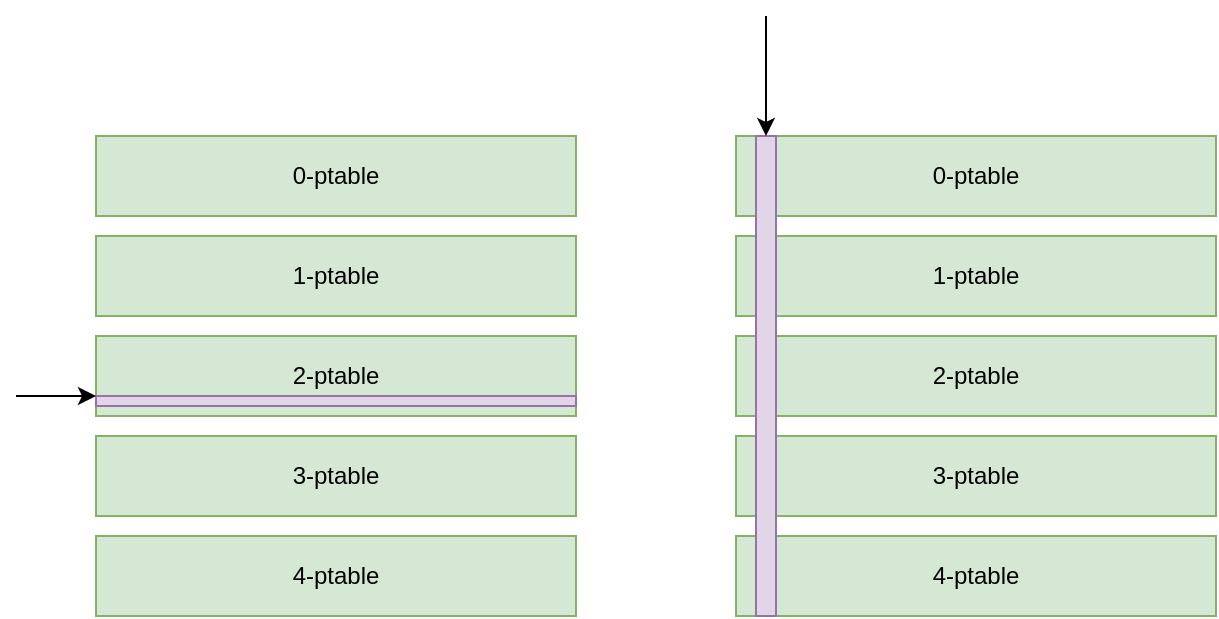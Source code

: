 <mxfile version="13.2.4" type="device"><diagram id="KrPAi-XD-JA9mC5BKDR5" name="Page-1"><mxGraphModel dx="650" dy="353" grid="1" gridSize="10" guides="1" tooltips="1" connect="1" arrows="1" fold="1" page="1" pageScale="1" pageWidth="850" pageHeight="1100" math="0" shadow="0"><root><mxCell id="0"/><mxCell id="1" parent="0"/><mxCell id="ulFalUUoZFNBD_qVAPrY-1" value="0-ptable" style="rounded=0;whiteSpace=wrap;html=1;fillColor=#d5e8d4;strokeColor=#82b366;" vertex="1" parent="1"><mxGeometry x="120" y="120" width="240" height="40" as="geometry"/></mxCell><mxCell id="ulFalUUoZFNBD_qVAPrY-2" value="1-ptable" style="rounded=0;whiteSpace=wrap;html=1;fillColor=#d5e8d4;strokeColor=#82b366;" vertex="1" parent="1"><mxGeometry x="120" y="170" width="240" height="40" as="geometry"/></mxCell><mxCell id="ulFalUUoZFNBD_qVAPrY-3" value="2-ptable" style="rounded=0;whiteSpace=wrap;html=1;fillColor=#d5e8d4;strokeColor=#82b366;" vertex="1" parent="1"><mxGeometry x="120" y="220" width="240" height="40" as="geometry"/></mxCell><mxCell id="ulFalUUoZFNBD_qVAPrY-4" value="3-ptable" style="rounded=0;whiteSpace=wrap;html=1;fillColor=#d5e8d4;strokeColor=#82b366;" vertex="1" parent="1"><mxGeometry x="120" y="270" width="240" height="40" as="geometry"/></mxCell><mxCell id="ulFalUUoZFNBD_qVAPrY-5" value="4-ptable" style="rounded=0;whiteSpace=wrap;html=1;fillColor=#d5e8d4;strokeColor=#82b366;" vertex="1" parent="1"><mxGeometry x="120" y="320" width="240" height="40" as="geometry"/></mxCell><mxCell id="ulFalUUoZFNBD_qVAPrY-6" value="" style="rounded=0;whiteSpace=wrap;html=1;fillColor=#e1d5e7;strokeColor=#9673a6;" vertex="1" parent="1"><mxGeometry x="120" y="250" width="240" height="5" as="geometry"/></mxCell><mxCell id="ulFalUUoZFNBD_qVAPrY-7" value="" style="endArrow=classic;html=1;entryX=0;entryY=0;entryDx=0;entryDy=0;" edge="1" parent="1" target="ulFalUUoZFNBD_qVAPrY-6"><mxGeometry width="50" height="50" relative="1" as="geometry"><mxPoint x="80" y="250" as="sourcePoint"/><mxPoint x="110" y="240" as="targetPoint"/></mxGeometry></mxCell><mxCell id="ulFalUUoZFNBD_qVAPrY-8" value="0-ptable" style="rounded=0;whiteSpace=wrap;html=1;fillColor=#d5e8d4;strokeColor=#82b366;" vertex="1" parent="1"><mxGeometry x="440" y="120" width="240" height="40" as="geometry"/></mxCell><mxCell id="ulFalUUoZFNBD_qVAPrY-9" value="1-ptable" style="rounded=0;whiteSpace=wrap;html=1;fillColor=#d5e8d4;strokeColor=#82b366;" vertex="1" parent="1"><mxGeometry x="440" y="170" width="240" height="40" as="geometry"/></mxCell><mxCell id="ulFalUUoZFNBD_qVAPrY-10" value="2-ptable" style="rounded=0;whiteSpace=wrap;html=1;fillColor=#d5e8d4;strokeColor=#82b366;" vertex="1" parent="1"><mxGeometry x="440" y="220" width="240" height="40" as="geometry"/></mxCell><mxCell id="ulFalUUoZFNBD_qVAPrY-11" value="3-ptable" style="rounded=0;whiteSpace=wrap;html=1;fillColor=#d5e8d4;strokeColor=#82b366;" vertex="1" parent="1"><mxGeometry x="440" y="270" width="240" height="40" as="geometry"/></mxCell><mxCell id="ulFalUUoZFNBD_qVAPrY-12" value="4-ptable" style="rounded=0;whiteSpace=wrap;html=1;fillColor=#d5e8d4;strokeColor=#82b366;" vertex="1" parent="1"><mxGeometry x="440" y="320" width="240" height="40" as="geometry"/></mxCell><mxCell id="ulFalUUoZFNBD_qVAPrY-13" value="" style="rounded=0;whiteSpace=wrap;html=1;fillColor=#e1d5e7;strokeColor=#9673a6;" vertex="1" parent="1"><mxGeometry x="450" y="120" width="10" height="240" as="geometry"/></mxCell><mxCell id="ulFalUUoZFNBD_qVAPrY-14" value="" style="endArrow=classic;html=1;entryX=0.5;entryY=0;entryDx=0;entryDy=0;" edge="1" parent="1" target="ulFalUUoZFNBD_qVAPrY-13"><mxGeometry width="50" height="50" relative="1" as="geometry"><mxPoint x="455" y="60" as="sourcePoint"/><mxPoint x="430" y="240" as="targetPoint"/></mxGeometry></mxCell></root></mxGraphModel></diagram></mxfile>